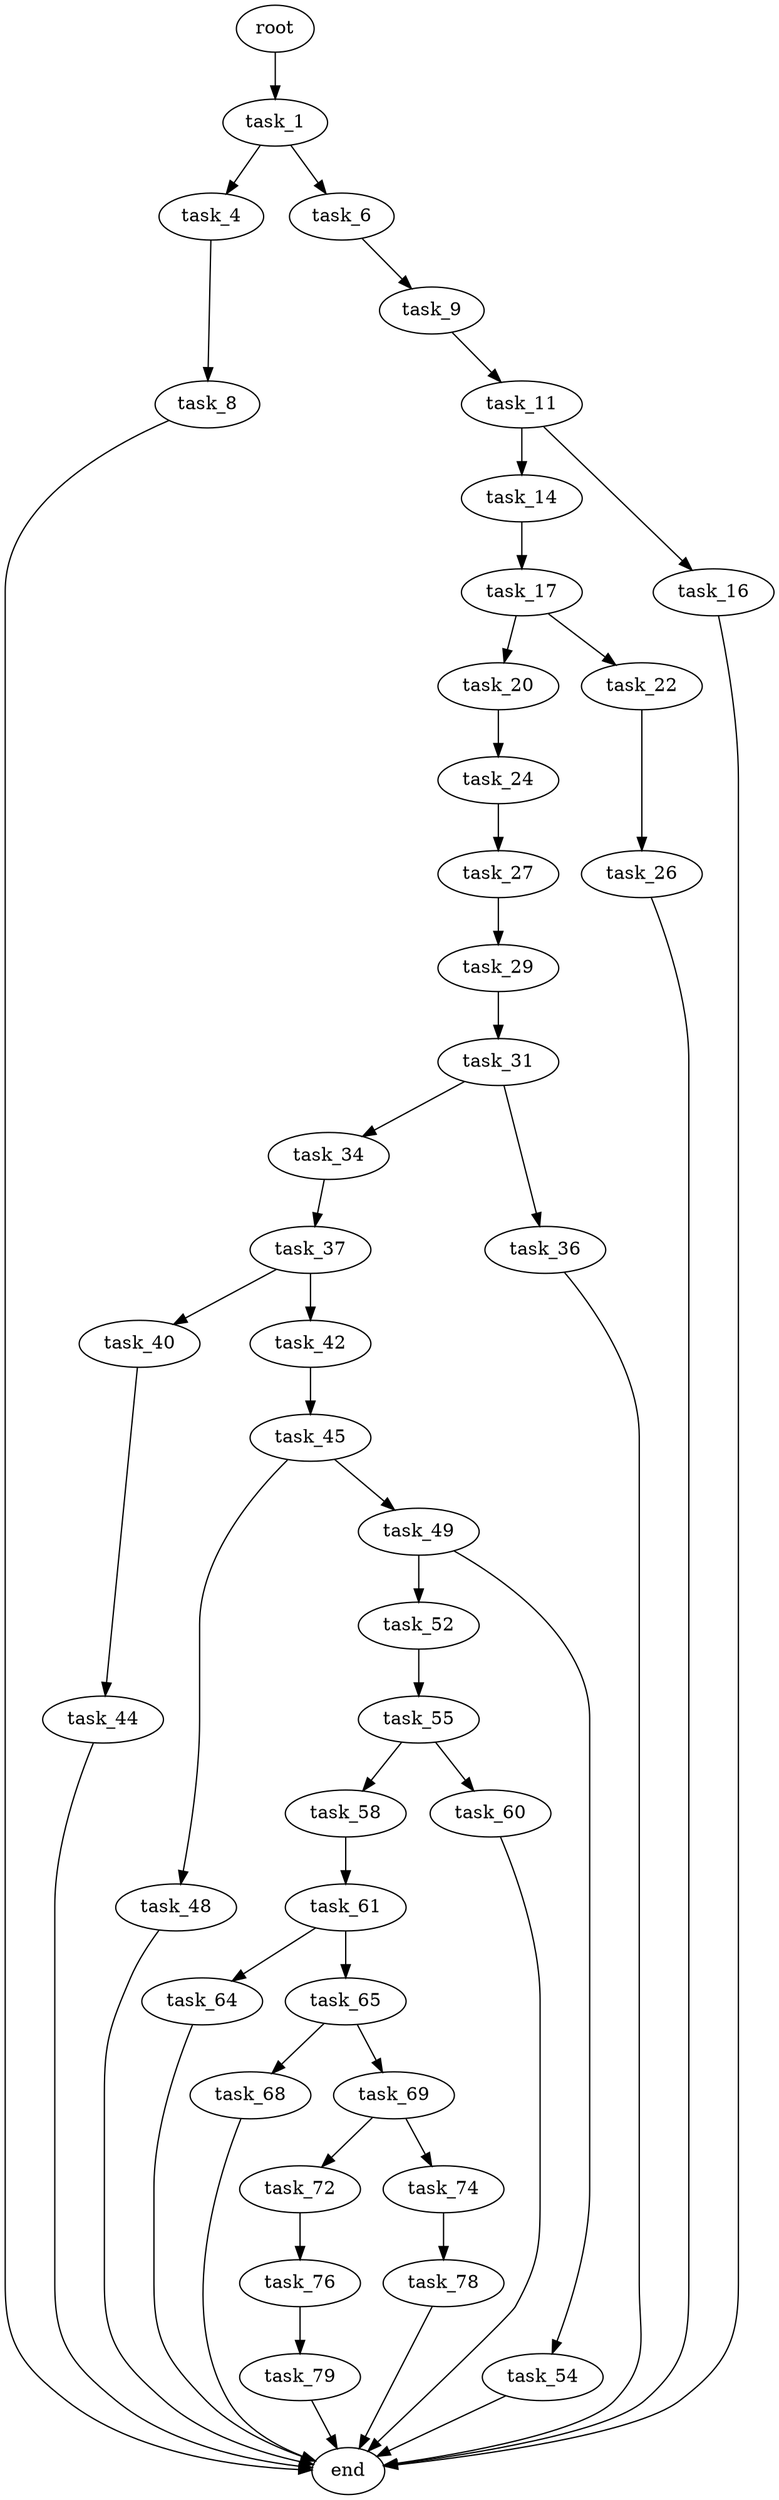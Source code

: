 digraph G {
  root [size="0.000000"];
  task_1 [size="276037117824.000000"];
  task_4 [size="1195498112.000000"];
  task_6 [size="231928233984.000000"];
  task_8 [size="1782137547.000000"];
  task_9 [size="549755813888.000000"];
  end [size="0.000000"];
  task_11 [size="1882268944.000000"];
  task_14 [size="28991029248.000000"];
  task_16 [size="134217728000.000000"];
  task_17 [size="139700056792.000000"];
  task_20 [size="1073741824000.000000"];
  task_22 [size="368293445632.000000"];
  task_24 [size="1073741824000.000000"];
  task_26 [size="368293445632.000000"];
  task_27 [size="33370462346.000000"];
  task_29 [size="73642037643.000000"];
  task_31 [size="134217728000.000000"];
  task_34 [size="13455745568.000000"];
  task_36 [size="134217728000.000000"];
  task_37 [size="1073741824000.000000"];
  task_40 [size="202073311017.000000"];
  task_42 [size="68719476736.000000"];
  task_44 [size="8578197380.000000"];
  task_45 [size="19256621040.000000"];
  task_48 [size="11959240799.000000"];
  task_49 [size="134217728000.000000"];
  task_52 [size="7298107531.000000"];
  task_54 [size="20751650001.000000"];
  task_55 [size="231928233984.000000"];
  task_58 [size="40797271251.000000"];
  task_60 [size="1211094487565.000000"];
  task_61 [size="250950857262.000000"];
  task_64 [size="782757789696.000000"];
  task_65 [size="368293445632.000000"];
  task_68 [size="532475652524.000000"];
  task_69 [size="10024780321.000000"];
  task_72 [size="68719476736.000000"];
  task_74 [size="28991029248.000000"];
  task_76 [size="301522579003.000000"];
  task_78 [size="211824497687.000000"];
  task_79 [size="3907392354.000000"];

  root -> task_1 [size="1.000000"];
  task_1 -> task_4 [size="536870912.000000"];
  task_1 -> task_6 [size="536870912.000000"];
  task_4 -> task_8 [size="134217728.000000"];
  task_6 -> task_9 [size="301989888.000000"];
  task_8 -> end [size="1.000000"];
  task_9 -> task_11 [size="536870912.000000"];
  task_11 -> task_14 [size="75497472.000000"];
  task_11 -> task_16 [size="75497472.000000"];
  task_14 -> task_17 [size="75497472.000000"];
  task_16 -> end [size="1.000000"];
  task_17 -> task_20 [size="411041792.000000"];
  task_17 -> task_22 [size="411041792.000000"];
  task_20 -> task_24 [size="838860800.000000"];
  task_22 -> task_26 [size="411041792.000000"];
  task_24 -> task_27 [size="838860800.000000"];
  task_26 -> end [size="1.000000"];
  task_27 -> task_29 [size="536870912.000000"];
  task_29 -> task_31 [size="301989888.000000"];
  task_31 -> task_34 [size="209715200.000000"];
  task_31 -> task_36 [size="209715200.000000"];
  task_34 -> task_37 [size="679477248.000000"];
  task_36 -> end [size="1.000000"];
  task_37 -> task_40 [size="838860800.000000"];
  task_37 -> task_42 [size="838860800.000000"];
  task_40 -> task_44 [size="411041792.000000"];
  task_42 -> task_45 [size="134217728.000000"];
  task_44 -> end [size="1.000000"];
  task_45 -> task_48 [size="679477248.000000"];
  task_45 -> task_49 [size="679477248.000000"];
  task_48 -> end [size="1.000000"];
  task_49 -> task_52 [size="209715200.000000"];
  task_49 -> task_54 [size="209715200.000000"];
  task_52 -> task_55 [size="134217728.000000"];
  task_54 -> end [size="1.000000"];
  task_55 -> task_58 [size="301989888.000000"];
  task_55 -> task_60 [size="301989888.000000"];
  task_58 -> task_61 [size="33554432.000000"];
  task_60 -> end [size="1.000000"];
  task_61 -> task_64 [size="411041792.000000"];
  task_61 -> task_65 [size="411041792.000000"];
  task_64 -> end [size="1.000000"];
  task_65 -> task_68 [size="411041792.000000"];
  task_65 -> task_69 [size="411041792.000000"];
  task_68 -> end [size="1.000000"];
  task_69 -> task_72 [size="209715200.000000"];
  task_69 -> task_74 [size="209715200.000000"];
  task_72 -> task_76 [size="134217728.000000"];
  task_74 -> task_78 [size="75497472.000000"];
  task_76 -> task_79 [size="838860800.000000"];
  task_78 -> end [size="1.000000"];
  task_79 -> end [size="1.000000"];
}
